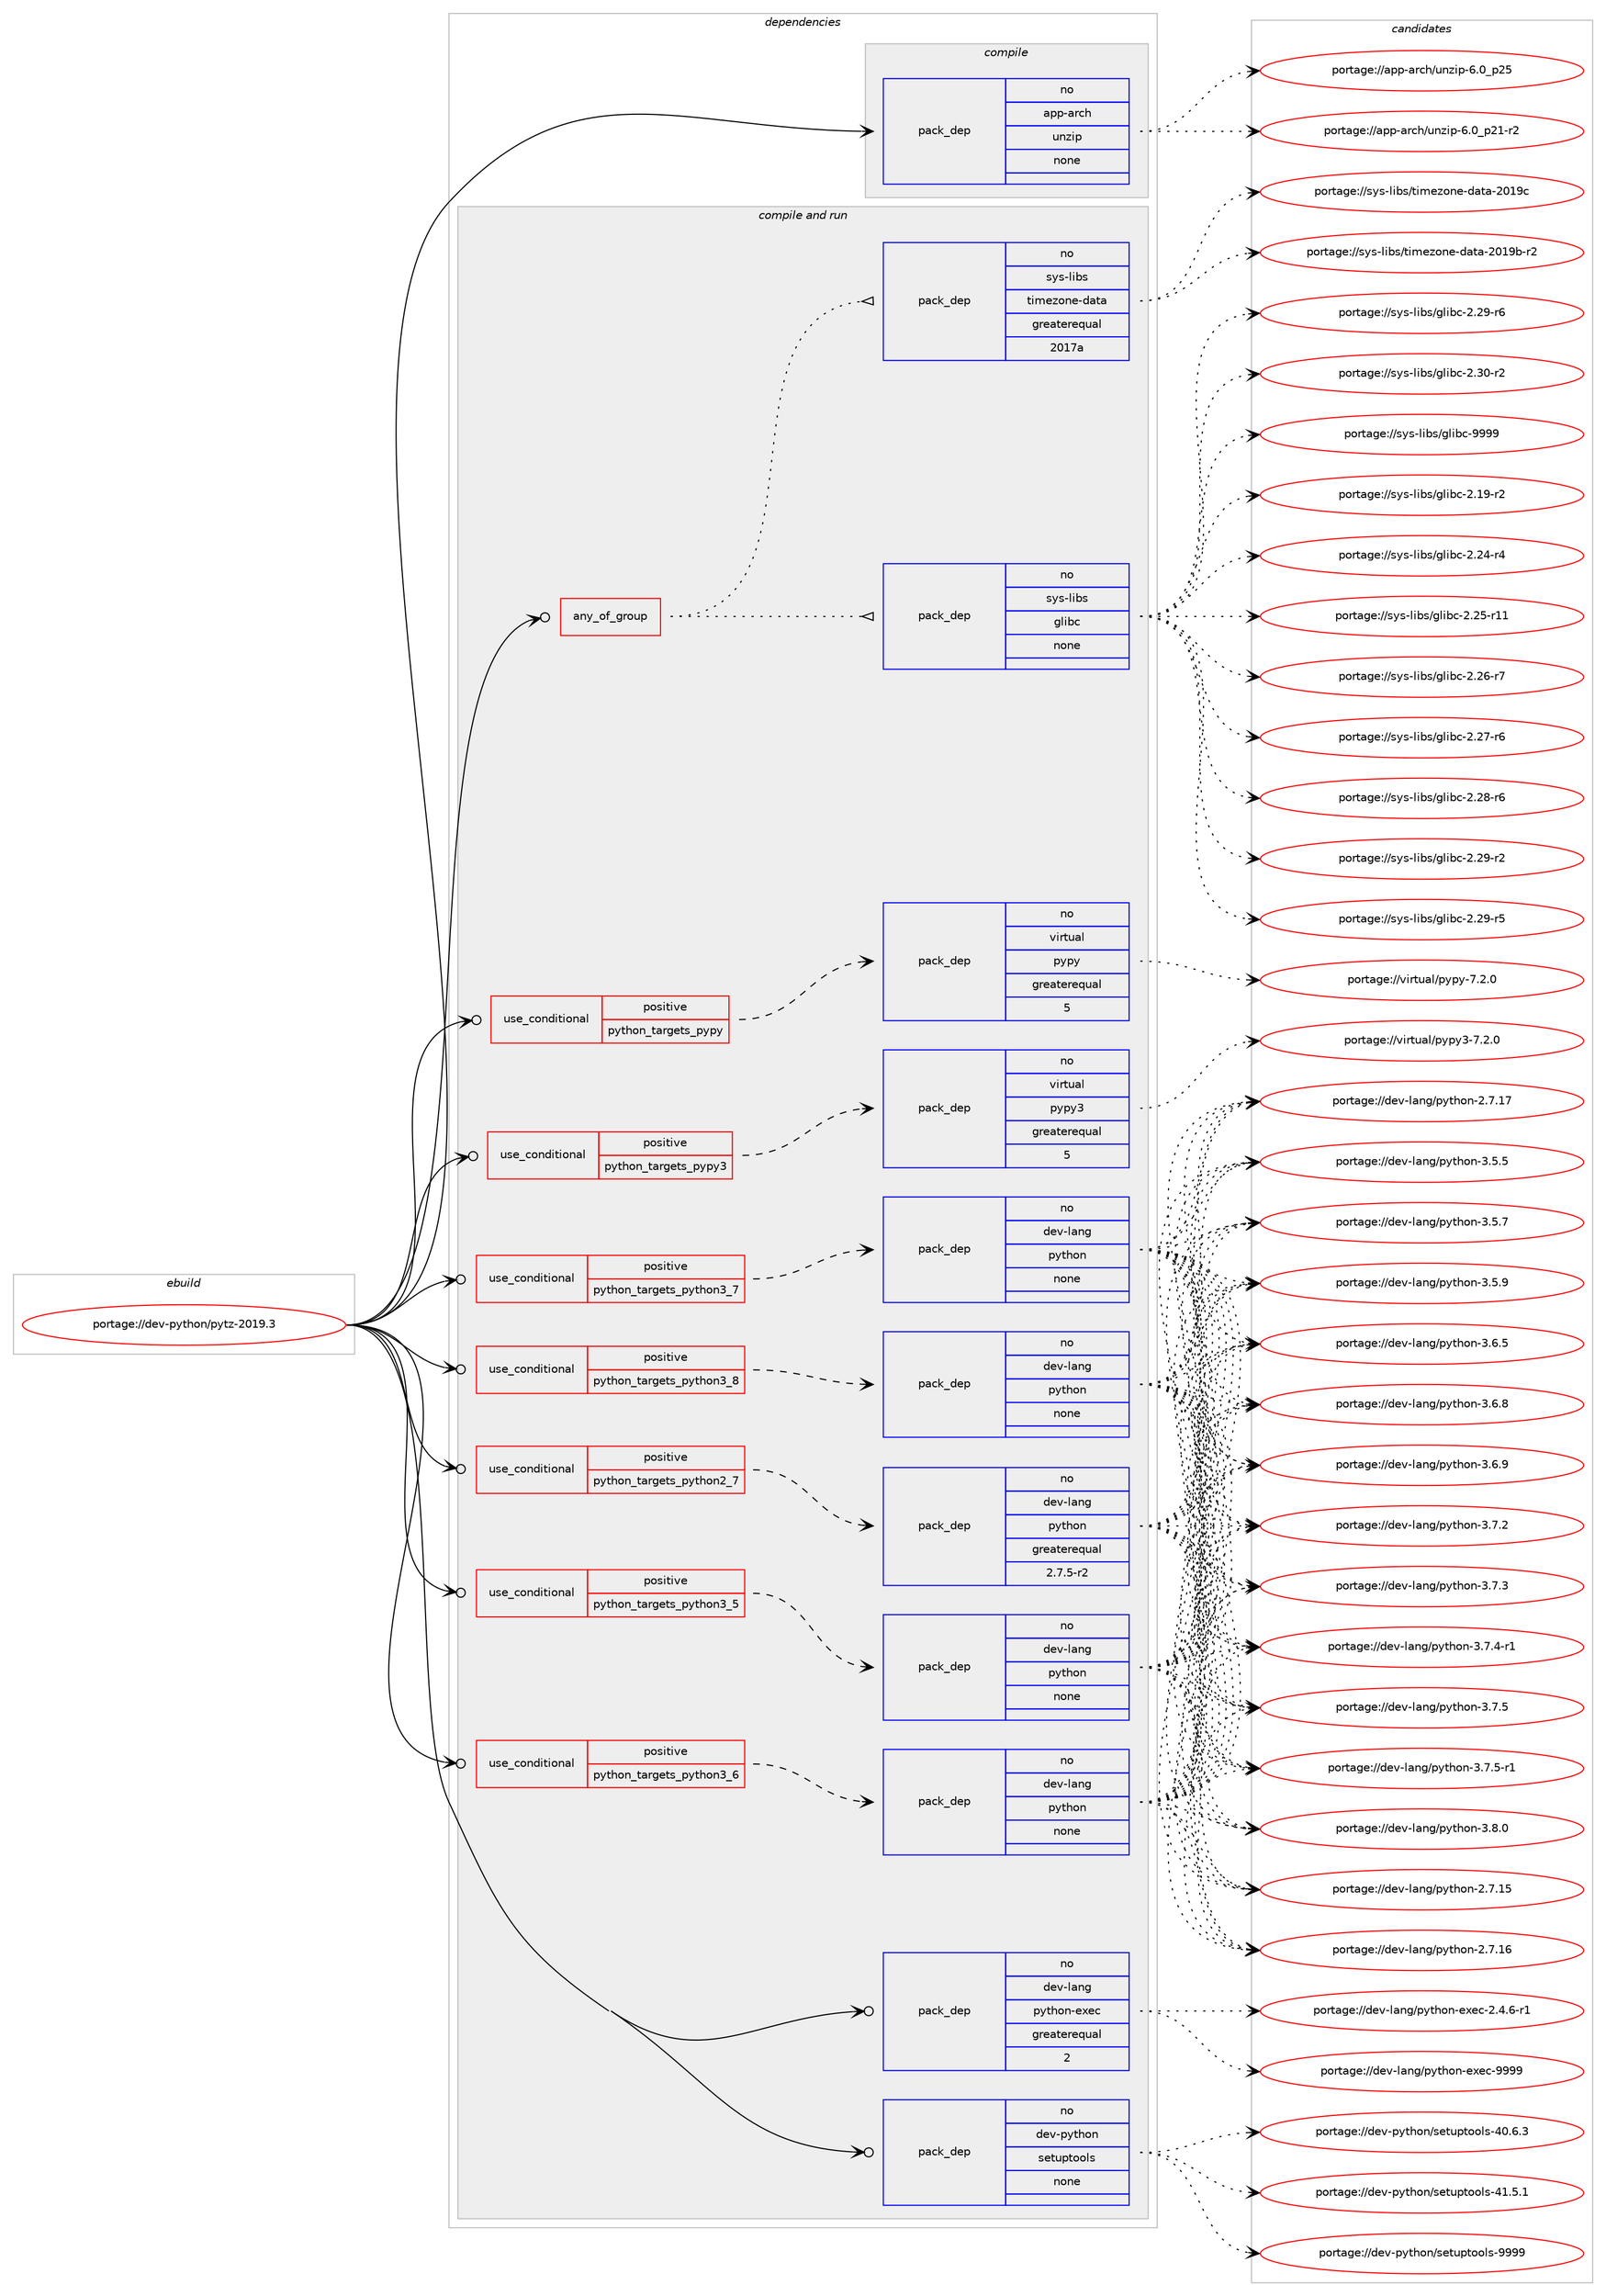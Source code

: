 digraph prolog {

# *************
# Graph options
# *************

newrank=true;
concentrate=true;
compound=true;
graph [rankdir=LR,fontname=Helvetica,fontsize=10,ranksep=1.5];#, ranksep=2.5, nodesep=0.2];
edge  [arrowhead=vee];
node  [fontname=Helvetica,fontsize=10];

# **********
# The ebuild
# **********

subgraph cluster_leftcol {
color=gray;
rank=same;
label=<<i>ebuild</i>>;
id [label="portage://dev-python/pytz-2019.3", color=red, width=4, href="../dev-python/pytz-2019.3.svg"];
}

# ****************
# The dependencies
# ****************

subgraph cluster_midcol {
color=gray;
label=<<i>dependencies</i>>;
subgraph cluster_compile {
fillcolor="#eeeeee";
style=filled;
label=<<i>compile</i>>;
subgraph pack127899 {
dependency168746 [label=<<TABLE BORDER="0" CELLBORDER="1" CELLSPACING="0" CELLPADDING="4" WIDTH="220"><TR><TD ROWSPAN="6" CELLPADDING="30">pack_dep</TD></TR><TR><TD WIDTH="110">no</TD></TR><TR><TD>app-arch</TD></TR><TR><TD>unzip</TD></TR><TR><TD>none</TD></TR><TR><TD></TD></TR></TABLE>>, shape=none, color=blue];
}
id:e -> dependency168746:w [weight=20,style="solid",arrowhead="vee"];
}
subgraph cluster_compileandrun {
fillcolor="#eeeeee";
style=filled;
label=<<i>compile and run</i>>;
subgraph any3326 {
dependency168747 [label=<<TABLE BORDER="0" CELLBORDER="1" CELLSPACING="0" CELLPADDING="4"><TR><TD CELLPADDING="10">any_of_group</TD></TR></TABLE>>, shape=none, color=red];subgraph pack127900 {
dependency168748 [label=<<TABLE BORDER="0" CELLBORDER="1" CELLSPACING="0" CELLPADDING="4" WIDTH="220"><TR><TD ROWSPAN="6" CELLPADDING="30">pack_dep</TD></TR><TR><TD WIDTH="110">no</TD></TR><TR><TD>sys-libs</TD></TR><TR><TD>timezone-data</TD></TR><TR><TD>greaterequal</TD></TR><TR><TD>2017a</TD></TR></TABLE>>, shape=none, color=blue];
}
dependency168747:e -> dependency168748:w [weight=20,style="dotted",arrowhead="oinv"];
subgraph pack127901 {
dependency168749 [label=<<TABLE BORDER="0" CELLBORDER="1" CELLSPACING="0" CELLPADDING="4" WIDTH="220"><TR><TD ROWSPAN="6" CELLPADDING="30">pack_dep</TD></TR><TR><TD WIDTH="110">no</TD></TR><TR><TD>sys-libs</TD></TR><TR><TD>glibc</TD></TR><TR><TD>none</TD></TR><TR><TD></TD></TR></TABLE>>, shape=none, color=blue];
}
dependency168747:e -> dependency168749:w [weight=20,style="dotted",arrowhead="oinv"];
}
id:e -> dependency168747:w [weight=20,style="solid",arrowhead="odotvee"];
subgraph cond37447 {
dependency168750 [label=<<TABLE BORDER="0" CELLBORDER="1" CELLSPACING="0" CELLPADDING="4"><TR><TD ROWSPAN="3" CELLPADDING="10">use_conditional</TD></TR><TR><TD>positive</TD></TR><TR><TD>python_targets_pypy</TD></TR></TABLE>>, shape=none, color=red];
subgraph pack127902 {
dependency168751 [label=<<TABLE BORDER="0" CELLBORDER="1" CELLSPACING="0" CELLPADDING="4" WIDTH="220"><TR><TD ROWSPAN="6" CELLPADDING="30">pack_dep</TD></TR><TR><TD WIDTH="110">no</TD></TR><TR><TD>virtual</TD></TR><TR><TD>pypy</TD></TR><TR><TD>greaterequal</TD></TR><TR><TD>5</TD></TR></TABLE>>, shape=none, color=blue];
}
dependency168750:e -> dependency168751:w [weight=20,style="dashed",arrowhead="vee"];
}
id:e -> dependency168750:w [weight=20,style="solid",arrowhead="odotvee"];
subgraph cond37448 {
dependency168752 [label=<<TABLE BORDER="0" CELLBORDER="1" CELLSPACING="0" CELLPADDING="4"><TR><TD ROWSPAN="3" CELLPADDING="10">use_conditional</TD></TR><TR><TD>positive</TD></TR><TR><TD>python_targets_pypy3</TD></TR></TABLE>>, shape=none, color=red];
subgraph pack127903 {
dependency168753 [label=<<TABLE BORDER="0" CELLBORDER="1" CELLSPACING="0" CELLPADDING="4" WIDTH="220"><TR><TD ROWSPAN="6" CELLPADDING="30">pack_dep</TD></TR><TR><TD WIDTH="110">no</TD></TR><TR><TD>virtual</TD></TR><TR><TD>pypy3</TD></TR><TR><TD>greaterequal</TD></TR><TR><TD>5</TD></TR></TABLE>>, shape=none, color=blue];
}
dependency168752:e -> dependency168753:w [weight=20,style="dashed",arrowhead="vee"];
}
id:e -> dependency168752:w [weight=20,style="solid",arrowhead="odotvee"];
subgraph cond37449 {
dependency168754 [label=<<TABLE BORDER="0" CELLBORDER="1" CELLSPACING="0" CELLPADDING="4"><TR><TD ROWSPAN="3" CELLPADDING="10">use_conditional</TD></TR><TR><TD>positive</TD></TR><TR><TD>python_targets_python2_7</TD></TR></TABLE>>, shape=none, color=red];
subgraph pack127904 {
dependency168755 [label=<<TABLE BORDER="0" CELLBORDER="1" CELLSPACING="0" CELLPADDING="4" WIDTH="220"><TR><TD ROWSPAN="6" CELLPADDING="30">pack_dep</TD></TR><TR><TD WIDTH="110">no</TD></TR><TR><TD>dev-lang</TD></TR><TR><TD>python</TD></TR><TR><TD>greaterequal</TD></TR><TR><TD>2.7.5-r2</TD></TR></TABLE>>, shape=none, color=blue];
}
dependency168754:e -> dependency168755:w [weight=20,style="dashed",arrowhead="vee"];
}
id:e -> dependency168754:w [weight=20,style="solid",arrowhead="odotvee"];
subgraph cond37450 {
dependency168756 [label=<<TABLE BORDER="0" CELLBORDER="1" CELLSPACING="0" CELLPADDING="4"><TR><TD ROWSPAN="3" CELLPADDING="10">use_conditional</TD></TR><TR><TD>positive</TD></TR><TR><TD>python_targets_python3_5</TD></TR></TABLE>>, shape=none, color=red];
subgraph pack127905 {
dependency168757 [label=<<TABLE BORDER="0" CELLBORDER="1" CELLSPACING="0" CELLPADDING="4" WIDTH="220"><TR><TD ROWSPAN="6" CELLPADDING="30">pack_dep</TD></TR><TR><TD WIDTH="110">no</TD></TR><TR><TD>dev-lang</TD></TR><TR><TD>python</TD></TR><TR><TD>none</TD></TR><TR><TD></TD></TR></TABLE>>, shape=none, color=blue];
}
dependency168756:e -> dependency168757:w [weight=20,style="dashed",arrowhead="vee"];
}
id:e -> dependency168756:w [weight=20,style="solid",arrowhead="odotvee"];
subgraph cond37451 {
dependency168758 [label=<<TABLE BORDER="0" CELLBORDER="1" CELLSPACING="0" CELLPADDING="4"><TR><TD ROWSPAN="3" CELLPADDING="10">use_conditional</TD></TR><TR><TD>positive</TD></TR><TR><TD>python_targets_python3_6</TD></TR></TABLE>>, shape=none, color=red];
subgraph pack127906 {
dependency168759 [label=<<TABLE BORDER="0" CELLBORDER="1" CELLSPACING="0" CELLPADDING="4" WIDTH="220"><TR><TD ROWSPAN="6" CELLPADDING="30">pack_dep</TD></TR><TR><TD WIDTH="110">no</TD></TR><TR><TD>dev-lang</TD></TR><TR><TD>python</TD></TR><TR><TD>none</TD></TR><TR><TD></TD></TR></TABLE>>, shape=none, color=blue];
}
dependency168758:e -> dependency168759:w [weight=20,style="dashed",arrowhead="vee"];
}
id:e -> dependency168758:w [weight=20,style="solid",arrowhead="odotvee"];
subgraph cond37452 {
dependency168760 [label=<<TABLE BORDER="0" CELLBORDER="1" CELLSPACING="0" CELLPADDING="4"><TR><TD ROWSPAN="3" CELLPADDING="10">use_conditional</TD></TR><TR><TD>positive</TD></TR><TR><TD>python_targets_python3_7</TD></TR></TABLE>>, shape=none, color=red];
subgraph pack127907 {
dependency168761 [label=<<TABLE BORDER="0" CELLBORDER="1" CELLSPACING="0" CELLPADDING="4" WIDTH="220"><TR><TD ROWSPAN="6" CELLPADDING="30">pack_dep</TD></TR><TR><TD WIDTH="110">no</TD></TR><TR><TD>dev-lang</TD></TR><TR><TD>python</TD></TR><TR><TD>none</TD></TR><TR><TD></TD></TR></TABLE>>, shape=none, color=blue];
}
dependency168760:e -> dependency168761:w [weight=20,style="dashed",arrowhead="vee"];
}
id:e -> dependency168760:w [weight=20,style="solid",arrowhead="odotvee"];
subgraph cond37453 {
dependency168762 [label=<<TABLE BORDER="0" CELLBORDER="1" CELLSPACING="0" CELLPADDING="4"><TR><TD ROWSPAN="3" CELLPADDING="10">use_conditional</TD></TR><TR><TD>positive</TD></TR><TR><TD>python_targets_python3_8</TD></TR></TABLE>>, shape=none, color=red];
subgraph pack127908 {
dependency168763 [label=<<TABLE BORDER="0" CELLBORDER="1" CELLSPACING="0" CELLPADDING="4" WIDTH="220"><TR><TD ROWSPAN="6" CELLPADDING="30">pack_dep</TD></TR><TR><TD WIDTH="110">no</TD></TR><TR><TD>dev-lang</TD></TR><TR><TD>python</TD></TR><TR><TD>none</TD></TR><TR><TD></TD></TR></TABLE>>, shape=none, color=blue];
}
dependency168762:e -> dependency168763:w [weight=20,style="dashed",arrowhead="vee"];
}
id:e -> dependency168762:w [weight=20,style="solid",arrowhead="odotvee"];
subgraph pack127909 {
dependency168764 [label=<<TABLE BORDER="0" CELLBORDER="1" CELLSPACING="0" CELLPADDING="4" WIDTH="220"><TR><TD ROWSPAN="6" CELLPADDING="30">pack_dep</TD></TR><TR><TD WIDTH="110">no</TD></TR><TR><TD>dev-lang</TD></TR><TR><TD>python-exec</TD></TR><TR><TD>greaterequal</TD></TR><TR><TD>2</TD></TR></TABLE>>, shape=none, color=blue];
}
id:e -> dependency168764:w [weight=20,style="solid",arrowhead="odotvee"];
subgraph pack127910 {
dependency168765 [label=<<TABLE BORDER="0" CELLBORDER="1" CELLSPACING="0" CELLPADDING="4" WIDTH="220"><TR><TD ROWSPAN="6" CELLPADDING="30">pack_dep</TD></TR><TR><TD WIDTH="110">no</TD></TR><TR><TD>dev-python</TD></TR><TR><TD>setuptools</TD></TR><TR><TD>none</TD></TR><TR><TD></TD></TR></TABLE>>, shape=none, color=blue];
}
id:e -> dependency168765:w [weight=20,style="solid",arrowhead="odotvee"];
}
subgraph cluster_run {
fillcolor="#eeeeee";
style=filled;
label=<<i>run</i>>;
}
}

# **************
# The candidates
# **************

subgraph cluster_choices {
rank=same;
color=gray;
label=<<i>candidates</i>>;

subgraph choice127899 {
color=black;
nodesep=1;
choiceportage9711211245971149910447117110122105112455446489511250494511450 [label="portage://app-arch/unzip-6.0_p21-r2", color=red, width=4,href="../app-arch/unzip-6.0_p21-r2.svg"];
choiceportage971121124597114991044711711012210511245544648951125053 [label="portage://app-arch/unzip-6.0_p25", color=red, width=4,href="../app-arch/unzip-6.0_p25.svg"];
dependency168746:e -> choiceportage9711211245971149910447117110122105112455446489511250494511450:w [style=dotted,weight="100"];
dependency168746:e -> choiceportage971121124597114991044711711012210511245544648951125053:w [style=dotted,weight="100"];
}
subgraph choice127900 {
color=black;
nodesep=1;
choiceportage1151211154510810598115471161051091011221111101014510097116974550484957984511450 [label="portage://sys-libs/timezone-data-2019b-r2", color=red, width=4,href="../sys-libs/timezone-data-2019b-r2.svg"];
choiceportage115121115451081059811547116105109101122111110101451009711697455048495799 [label="portage://sys-libs/timezone-data-2019c", color=red, width=4,href="../sys-libs/timezone-data-2019c.svg"];
dependency168748:e -> choiceportage1151211154510810598115471161051091011221111101014510097116974550484957984511450:w [style=dotted,weight="100"];
dependency168748:e -> choiceportage115121115451081059811547116105109101122111110101451009711697455048495799:w [style=dotted,weight="100"];
}
subgraph choice127901 {
color=black;
nodesep=1;
choiceportage115121115451081059811547103108105989945504649574511450 [label="portage://sys-libs/glibc-2.19-r2", color=red, width=4,href="../sys-libs/glibc-2.19-r2.svg"];
choiceportage115121115451081059811547103108105989945504650524511452 [label="portage://sys-libs/glibc-2.24-r4", color=red, width=4,href="../sys-libs/glibc-2.24-r4.svg"];
choiceportage11512111545108105981154710310810598994550465053451144949 [label="portage://sys-libs/glibc-2.25-r11", color=red, width=4,href="../sys-libs/glibc-2.25-r11.svg"];
choiceportage115121115451081059811547103108105989945504650544511455 [label="portage://sys-libs/glibc-2.26-r7", color=red, width=4,href="../sys-libs/glibc-2.26-r7.svg"];
choiceportage115121115451081059811547103108105989945504650554511454 [label="portage://sys-libs/glibc-2.27-r6", color=red, width=4,href="../sys-libs/glibc-2.27-r6.svg"];
choiceportage115121115451081059811547103108105989945504650564511454 [label="portage://sys-libs/glibc-2.28-r6", color=red, width=4,href="../sys-libs/glibc-2.28-r6.svg"];
choiceportage115121115451081059811547103108105989945504650574511450 [label="portage://sys-libs/glibc-2.29-r2", color=red, width=4,href="../sys-libs/glibc-2.29-r2.svg"];
choiceportage115121115451081059811547103108105989945504650574511453 [label="portage://sys-libs/glibc-2.29-r5", color=red, width=4,href="../sys-libs/glibc-2.29-r5.svg"];
choiceportage115121115451081059811547103108105989945504650574511454 [label="portage://sys-libs/glibc-2.29-r6", color=red, width=4,href="../sys-libs/glibc-2.29-r6.svg"];
choiceportage115121115451081059811547103108105989945504651484511450 [label="portage://sys-libs/glibc-2.30-r2", color=red, width=4,href="../sys-libs/glibc-2.30-r2.svg"];
choiceportage11512111545108105981154710310810598994557575757 [label="portage://sys-libs/glibc-9999", color=red, width=4,href="../sys-libs/glibc-9999.svg"];
dependency168749:e -> choiceportage115121115451081059811547103108105989945504649574511450:w [style=dotted,weight="100"];
dependency168749:e -> choiceportage115121115451081059811547103108105989945504650524511452:w [style=dotted,weight="100"];
dependency168749:e -> choiceportage11512111545108105981154710310810598994550465053451144949:w [style=dotted,weight="100"];
dependency168749:e -> choiceportage115121115451081059811547103108105989945504650544511455:w [style=dotted,weight="100"];
dependency168749:e -> choiceportage115121115451081059811547103108105989945504650554511454:w [style=dotted,weight="100"];
dependency168749:e -> choiceportage115121115451081059811547103108105989945504650564511454:w [style=dotted,weight="100"];
dependency168749:e -> choiceportage115121115451081059811547103108105989945504650574511450:w [style=dotted,weight="100"];
dependency168749:e -> choiceportage115121115451081059811547103108105989945504650574511453:w [style=dotted,weight="100"];
dependency168749:e -> choiceportage115121115451081059811547103108105989945504650574511454:w [style=dotted,weight="100"];
dependency168749:e -> choiceportage115121115451081059811547103108105989945504651484511450:w [style=dotted,weight="100"];
dependency168749:e -> choiceportage11512111545108105981154710310810598994557575757:w [style=dotted,weight="100"];
}
subgraph choice127902 {
color=black;
nodesep=1;
choiceportage1181051141161179710847112121112121455546504648 [label="portage://virtual/pypy-7.2.0", color=red, width=4,href="../virtual/pypy-7.2.0.svg"];
dependency168751:e -> choiceportage1181051141161179710847112121112121455546504648:w [style=dotted,weight="100"];
}
subgraph choice127903 {
color=black;
nodesep=1;
choiceportage118105114116117971084711212111212151455546504648 [label="portage://virtual/pypy3-7.2.0", color=red, width=4,href="../virtual/pypy3-7.2.0.svg"];
dependency168753:e -> choiceportage118105114116117971084711212111212151455546504648:w [style=dotted,weight="100"];
}
subgraph choice127904 {
color=black;
nodesep=1;
choiceportage10010111845108971101034711212111610411111045504655464953 [label="portage://dev-lang/python-2.7.15", color=red, width=4,href="../dev-lang/python-2.7.15.svg"];
choiceportage10010111845108971101034711212111610411111045504655464954 [label="portage://dev-lang/python-2.7.16", color=red, width=4,href="../dev-lang/python-2.7.16.svg"];
choiceportage10010111845108971101034711212111610411111045504655464955 [label="portage://dev-lang/python-2.7.17", color=red, width=4,href="../dev-lang/python-2.7.17.svg"];
choiceportage100101118451089711010347112121116104111110455146534653 [label="portage://dev-lang/python-3.5.5", color=red, width=4,href="../dev-lang/python-3.5.5.svg"];
choiceportage100101118451089711010347112121116104111110455146534655 [label="portage://dev-lang/python-3.5.7", color=red, width=4,href="../dev-lang/python-3.5.7.svg"];
choiceportage100101118451089711010347112121116104111110455146534657 [label="portage://dev-lang/python-3.5.9", color=red, width=4,href="../dev-lang/python-3.5.9.svg"];
choiceportage100101118451089711010347112121116104111110455146544653 [label="portage://dev-lang/python-3.6.5", color=red, width=4,href="../dev-lang/python-3.6.5.svg"];
choiceportage100101118451089711010347112121116104111110455146544656 [label="portage://dev-lang/python-3.6.8", color=red, width=4,href="../dev-lang/python-3.6.8.svg"];
choiceportage100101118451089711010347112121116104111110455146544657 [label="portage://dev-lang/python-3.6.9", color=red, width=4,href="../dev-lang/python-3.6.9.svg"];
choiceportage100101118451089711010347112121116104111110455146554650 [label="portage://dev-lang/python-3.7.2", color=red, width=4,href="../dev-lang/python-3.7.2.svg"];
choiceportage100101118451089711010347112121116104111110455146554651 [label="portage://dev-lang/python-3.7.3", color=red, width=4,href="../dev-lang/python-3.7.3.svg"];
choiceportage1001011184510897110103471121211161041111104551465546524511449 [label="portage://dev-lang/python-3.7.4-r1", color=red, width=4,href="../dev-lang/python-3.7.4-r1.svg"];
choiceportage100101118451089711010347112121116104111110455146554653 [label="portage://dev-lang/python-3.7.5", color=red, width=4,href="../dev-lang/python-3.7.5.svg"];
choiceportage1001011184510897110103471121211161041111104551465546534511449 [label="portage://dev-lang/python-3.7.5-r1", color=red, width=4,href="../dev-lang/python-3.7.5-r1.svg"];
choiceportage100101118451089711010347112121116104111110455146564648 [label="portage://dev-lang/python-3.8.0", color=red, width=4,href="../dev-lang/python-3.8.0.svg"];
dependency168755:e -> choiceportage10010111845108971101034711212111610411111045504655464953:w [style=dotted,weight="100"];
dependency168755:e -> choiceportage10010111845108971101034711212111610411111045504655464954:w [style=dotted,weight="100"];
dependency168755:e -> choiceportage10010111845108971101034711212111610411111045504655464955:w [style=dotted,weight="100"];
dependency168755:e -> choiceportage100101118451089711010347112121116104111110455146534653:w [style=dotted,weight="100"];
dependency168755:e -> choiceportage100101118451089711010347112121116104111110455146534655:w [style=dotted,weight="100"];
dependency168755:e -> choiceportage100101118451089711010347112121116104111110455146534657:w [style=dotted,weight="100"];
dependency168755:e -> choiceportage100101118451089711010347112121116104111110455146544653:w [style=dotted,weight="100"];
dependency168755:e -> choiceportage100101118451089711010347112121116104111110455146544656:w [style=dotted,weight="100"];
dependency168755:e -> choiceportage100101118451089711010347112121116104111110455146544657:w [style=dotted,weight="100"];
dependency168755:e -> choiceportage100101118451089711010347112121116104111110455146554650:w [style=dotted,weight="100"];
dependency168755:e -> choiceportage100101118451089711010347112121116104111110455146554651:w [style=dotted,weight="100"];
dependency168755:e -> choiceportage1001011184510897110103471121211161041111104551465546524511449:w [style=dotted,weight="100"];
dependency168755:e -> choiceportage100101118451089711010347112121116104111110455146554653:w [style=dotted,weight="100"];
dependency168755:e -> choiceportage1001011184510897110103471121211161041111104551465546534511449:w [style=dotted,weight="100"];
dependency168755:e -> choiceportage100101118451089711010347112121116104111110455146564648:w [style=dotted,weight="100"];
}
subgraph choice127905 {
color=black;
nodesep=1;
choiceportage10010111845108971101034711212111610411111045504655464953 [label="portage://dev-lang/python-2.7.15", color=red, width=4,href="../dev-lang/python-2.7.15.svg"];
choiceportage10010111845108971101034711212111610411111045504655464954 [label="portage://dev-lang/python-2.7.16", color=red, width=4,href="../dev-lang/python-2.7.16.svg"];
choiceportage10010111845108971101034711212111610411111045504655464955 [label="portage://dev-lang/python-2.7.17", color=red, width=4,href="../dev-lang/python-2.7.17.svg"];
choiceportage100101118451089711010347112121116104111110455146534653 [label="portage://dev-lang/python-3.5.5", color=red, width=4,href="../dev-lang/python-3.5.5.svg"];
choiceportage100101118451089711010347112121116104111110455146534655 [label="portage://dev-lang/python-3.5.7", color=red, width=4,href="../dev-lang/python-3.5.7.svg"];
choiceportage100101118451089711010347112121116104111110455146534657 [label="portage://dev-lang/python-3.5.9", color=red, width=4,href="../dev-lang/python-3.5.9.svg"];
choiceportage100101118451089711010347112121116104111110455146544653 [label="portage://dev-lang/python-3.6.5", color=red, width=4,href="../dev-lang/python-3.6.5.svg"];
choiceportage100101118451089711010347112121116104111110455146544656 [label="portage://dev-lang/python-3.6.8", color=red, width=4,href="../dev-lang/python-3.6.8.svg"];
choiceportage100101118451089711010347112121116104111110455146544657 [label="portage://dev-lang/python-3.6.9", color=red, width=4,href="../dev-lang/python-3.6.9.svg"];
choiceportage100101118451089711010347112121116104111110455146554650 [label="portage://dev-lang/python-3.7.2", color=red, width=4,href="../dev-lang/python-3.7.2.svg"];
choiceportage100101118451089711010347112121116104111110455146554651 [label="portage://dev-lang/python-3.7.3", color=red, width=4,href="../dev-lang/python-3.7.3.svg"];
choiceportage1001011184510897110103471121211161041111104551465546524511449 [label="portage://dev-lang/python-3.7.4-r1", color=red, width=4,href="../dev-lang/python-3.7.4-r1.svg"];
choiceportage100101118451089711010347112121116104111110455146554653 [label="portage://dev-lang/python-3.7.5", color=red, width=4,href="../dev-lang/python-3.7.5.svg"];
choiceportage1001011184510897110103471121211161041111104551465546534511449 [label="portage://dev-lang/python-3.7.5-r1", color=red, width=4,href="../dev-lang/python-3.7.5-r1.svg"];
choiceportage100101118451089711010347112121116104111110455146564648 [label="portage://dev-lang/python-3.8.0", color=red, width=4,href="../dev-lang/python-3.8.0.svg"];
dependency168757:e -> choiceportage10010111845108971101034711212111610411111045504655464953:w [style=dotted,weight="100"];
dependency168757:e -> choiceportage10010111845108971101034711212111610411111045504655464954:w [style=dotted,weight="100"];
dependency168757:e -> choiceportage10010111845108971101034711212111610411111045504655464955:w [style=dotted,weight="100"];
dependency168757:e -> choiceportage100101118451089711010347112121116104111110455146534653:w [style=dotted,weight="100"];
dependency168757:e -> choiceportage100101118451089711010347112121116104111110455146534655:w [style=dotted,weight="100"];
dependency168757:e -> choiceportage100101118451089711010347112121116104111110455146534657:w [style=dotted,weight="100"];
dependency168757:e -> choiceportage100101118451089711010347112121116104111110455146544653:w [style=dotted,weight="100"];
dependency168757:e -> choiceportage100101118451089711010347112121116104111110455146544656:w [style=dotted,weight="100"];
dependency168757:e -> choiceportage100101118451089711010347112121116104111110455146544657:w [style=dotted,weight="100"];
dependency168757:e -> choiceportage100101118451089711010347112121116104111110455146554650:w [style=dotted,weight="100"];
dependency168757:e -> choiceportage100101118451089711010347112121116104111110455146554651:w [style=dotted,weight="100"];
dependency168757:e -> choiceportage1001011184510897110103471121211161041111104551465546524511449:w [style=dotted,weight="100"];
dependency168757:e -> choiceportage100101118451089711010347112121116104111110455146554653:w [style=dotted,weight="100"];
dependency168757:e -> choiceportage1001011184510897110103471121211161041111104551465546534511449:w [style=dotted,weight="100"];
dependency168757:e -> choiceportage100101118451089711010347112121116104111110455146564648:w [style=dotted,weight="100"];
}
subgraph choice127906 {
color=black;
nodesep=1;
choiceportage10010111845108971101034711212111610411111045504655464953 [label="portage://dev-lang/python-2.7.15", color=red, width=4,href="../dev-lang/python-2.7.15.svg"];
choiceportage10010111845108971101034711212111610411111045504655464954 [label="portage://dev-lang/python-2.7.16", color=red, width=4,href="../dev-lang/python-2.7.16.svg"];
choiceportage10010111845108971101034711212111610411111045504655464955 [label="portage://dev-lang/python-2.7.17", color=red, width=4,href="../dev-lang/python-2.7.17.svg"];
choiceportage100101118451089711010347112121116104111110455146534653 [label="portage://dev-lang/python-3.5.5", color=red, width=4,href="../dev-lang/python-3.5.5.svg"];
choiceportage100101118451089711010347112121116104111110455146534655 [label="portage://dev-lang/python-3.5.7", color=red, width=4,href="../dev-lang/python-3.5.7.svg"];
choiceportage100101118451089711010347112121116104111110455146534657 [label="portage://dev-lang/python-3.5.9", color=red, width=4,href="../dev-lang/python-3.5.9.svg"];
choiceportage100101118451089711010347112121116104111110455146544653 [label="portage://dev-lang/python-3.6.5", color=red, width=4,href="../dev-lang/python-3.6.5.svg"];
choiceportage100101118451089711010347112121116104111110455146544656 [label="portage://dev-lang/python-3.6.8", color=red, width=4,href="../dev-lang/python-3.6.8.svg"];
choiceportage100101118451089711010347112121116104111110455146544657 [label="portage://dev-lang/python-3.6.9", color=red, width=4,href="../dev-lang/python-3.6.9.svg"];
choiceportage100101118451089711010347112121116104111110455146554650 [label="portage://dev-lang/python-3.7.2", color=red, width=4,href="../dev-lang/python-3.7.2.svg"];
choiceportage100101118451089711010347112121116104111110455146554651 [label="portage://dev-lang/python-3.7.3", color=red, width=4,href="../dev-lang/python-3.7.3.svg"];
choiceportage1001011184510897110103471121211161041111104551465546524511449 [label="portage://dev-lang/python-3.7.4-r1", color=red, width=4,href="../dev-lang/python-3.7.4-r1.svg"];
choiceportage100101118451089711010347112121116104111110455146554653 [label="portage://dev-lang/python-3.7.5", color=red, width=4,href="../dev-lang/python-3.7.5.svg"];
choiceportage1001011184510897110103471121211161041111104551465546534511449 [label="portage://dev-lang/python-3.7.5-r1", color=red, width=4,href="../dev-lang/python-3.7.5-r1.svg"];
choiceportage100101118451089711010347112121116104111110455146564648 [label="portage://dev-lang/python-3.8.0", color=red, width=4,href="../dev-lang/python-3.8.0.svg"];
dependency168759:e -> choiceportage10010111845108971101034711212111610411111045504655464953:w [style=dotted,weight="100"];
dependency168759:e -> choiceportage10010111845108971101034711212111610411111045504655464954:w [style=dotted,weight="100"];
dependency168759:e -> choiceportage10010111845108971101034711212111610411111045504655464955:w [style=dotted,weight="100"];
dependency168759:e -> choiceportage100101118451089711010347112121116104111110455146534653:w [style=dotted,weight="100"];
dependency168759:e -> choiceportage100101118451089711010347112121116104111110455146534655:w [style=dotted,weight="100"];
dependency168759:e -> choiceportage100101118451089711010347112121116104111110455146534657:w [style=dotted,weight="100"];
dependency168759:e -> choiceportage100101118451089711010347112121116104111110455146544653:w [style=dotted,weight="100"];
dependency168759:e -> choiceportage100101118451089711010347112121116104111110455146544656:w [style=dotted,weight="100"];
dependency168759:e -> choiceportage100101118451089711010347112121116104111110455146544657:w [style=dotted,weight="100"];
dependency168759:e -> choiceportage100101118451089711010347112121116104111110455146554650:w [style=dotted,weight="100"];
dependency168759:e -> choiceportage100101118451089711010347112121116104111110455146554651:w [style=dotted,weight="100"];
dependency168759:e -> choiceportage1001011184510897110103471121211161041111104551465546524511449:w [style=dotted,weight="100"];
dependency168759:e -> choiceportage100101118451089711010347112121116104111110455146554653:w [style=dotted,weight="100"];
dependency168759:e -> choiceportage1001011184510897110103471121211161041111104551465546534511449:w [style=dotted,weight="100"];
dependency168759:e -> choiceportage100101118451089711010347112121116104111110455146564648:w [style=dotted,weight="100"];
}
subgraph choice127907 {
color=black;
nodesep=1;
choiceportage10010111845108971101034711212111610411111045504655464953 [label="portage://dev-lang/python-2.7.15", color=red, width=4,href="../dev-lang/python-2.7.15.svg"];
choiceportage10010111845108971101034711212111610411111045504655464954 [label="portage://dev-lang/python-2.7.16", color=red, width=4,href="../dev-lang/python-2.7.16.svg"];
choiceportage10010111845108971101034711212111610411111045504655464955 [label="portage://dev-lang/python-2.7.17", color=red, width=4,href="../dev-lang/python-2.7.17.svg"];
choiceportage100101118451089711010347112121116104111110455146534653 [label="portage://dev-lang/python-3.5.5", color=red, width=4,href="../dev-lang/python-3.5.5.svg"];
choiceportage100101118451089711010347112121116104111110455146534655 [label="portage://dev-lang/python-3.5.7", color=red, width=4,href="../dev-lang/python-3.5.7.svg"];
choiceportage100101118451089711010347112121116104111110455146534657 [label="portage://dev-lang/python-3.5.9", color=red, width=4,href="../dev-lang/python-3.5.9.svg"];
choiceportage100101118451089711010347112121116104111110455146544653 [label="portage://dev-lang/python-3.6.5", color=red, width=4,href="../dev-lang/python-3.6.5.svg"];
choiceportage100101118451089711010347112121116104111110455146544656 [label="portage://dev-lang/python-3.6.8", color=red, width=4,href="../dev-lang/python-3.6.8.svg"];
choiceportage100101118451089711010347112121116104111110455146544657 [label="portage://dev-lang/python-3.6.9", color=red, width=4,href="../dev-lang/python-3.6.9.svg"];
choiceportage100101118451089711010347112121116104111110455146554650 [label="portage://dev-lang/python-3.7.2", color=red, width=4,href="../dev-lang/python-3.7.2.svg"];
choiceportage100101118451089711010347112121116104111110455146554651 [label="portage://dev-lang/python-3.7.3", color=red, width=4,href="../dev-lang/python-3.7.3.svg"];
choiceportage1001011184510897110103471121211161041111104551465546524511449 [label="portage://dev-lang/python-3.7.4-r1", color=red, width=4,href="../dev-lang/python-3.7.4-r1.svg"];
choiceportage100101118451089711010347112121116104111110455146554653 [label="portage://dev-lang/python-3.7.5", color=red, width=4,href="../dev-lang/python-3.7.5.svg"];
choiceportage1001011184510897110103471121211161041111104551465546534511449 [label="portage://dev-lang/python-3.7.5-r1", color=red, width=4,href="../dev-lang/python-3.7.5-r1.svg"];
choiceportage100101118451089711010347112121116104111110455146564648 [label="portage://dev-lang/python-3.8.0", color=red, width=4,href="../dev-lang/python-3.8.0.svg"];
dependency168761:e -> choiceportage10010111845108971101034711212111610411111045504655464953:w [style=dotted,weight="100"];
dependency168761:e -> choiceportage10010111845108971101034711212111610411111045504655464954:w [style=dotted,weight="100"];
dependency168761:e -> choiceportage10010111845108971101034711212111610411111045504655464955:w [style=dotted,weight="100"];
dependency168761:e -> choiceportage100101118451089711010347112121116104111110455146534653:w [style=dotted,weight="100"];
dependency168761:e -> choiceportage100101118451089711010347112121116104111110455146534655:w [style=dotted,weight="100"];
dependency168761:e -> choiceportage100101118451089711010347112121116104111110455146534657:w [style=dotted,weight="100"];
dependency168761:e -> choiceportage100101118451089711010347112121116104111110455146544653:w [style=dotted,weight="100"];
dependency168761:e -> choiceportage100101118451089711010347112121116104111110455146544656:w [style=dotted,weight="100"];
dependency168761:e -> choiceportage100101118451089711010347112121116104111110455146544657:w [style=dotted,weight="100"];
dependency168761:e -> choiceportage100101118451089711010347112121116104111110455146554650:w [style=dotted,weight="100"];
dependency168761:e -> choiceportage100101118451089711010347112121116104111110455146554651:w [style=dotted,weight="100"];
dependency168761:e -> choiceportage1001011184510897110103471121211161041111104551465546524511449:w [style=dotted,weight="100"];
dependency168761:e -> choiceportage100101118451089711010347112121116104111110455146554653:w [style=dotted,weight="100"];
dependency168761:e -> choiceportage1001011184510897110103471121211161041111104551465546534511449:w [style=dotted,weight="100"];
dependency168761:e -> choiceportage100101118451089711010347112121116104111110455146564648:w [style=dotted,weight="100"];
}
subgraph choice127908 {
color=black;
nodesep=1;
choiceportage10010111845108971101034711212111610411111045504655464953 [label="portage://dev-lang/python-2.7.15", color=red, width=4,href="../dev-lang/python-2.7.15.svg"];
choiceportage10010111845108971101034711212111610411111045504655464954 [label="portage://dev-lang/python-2.7.16", color=red, width=4,href="../dev-lang/python-2.7.16.svg"];
choiceportage10010111845108971101034711212111610411111045504655464955 [label="portage://dev-lang/python-2.7.17", color=red, width=4,href="../dev-lang/python-2.7.17.svg"];
choiceportage100101118451089711010347112121116104111110455146534653 [label="portage://dev-lang/python-3.5.5", color=red, width=4,href="../dev-lang/python-3.5.5.svg"];
choiceportage100101118451089711010347112121116104111110455146534655 [label="portage://dev-lang/python-3.5.7", color=red, width=4,href="../dev-lang/python-3.5.7.svg"];
choiceportage100101118451089711010347112121116104111110455146534657 [label="portage://dev-lang/python-3.5.9", color=red, width=4,href="../dev-lang/python-3.5.9.svg"];
choiceportage100101118451089711010347112121116104111110455146544653 [label="portage://dev-lang/python-3.6.5", color=red, width=4,href="../dev-lang/python-3.6.5.svg"];
choiceportage100101118451089711010347112121116104111110455146544656 [label="portage://dev-lang/python-3.6.8", color=red, width=4,href="../dev-lang/python-3.6.8.svg"];
choiceportage100101118451089711010347112121116104111110455146544657 [label="portage://dev-lang/python-3.6.9", color=red, width=4,href="../dev-lang/python-3.6.9.svg"];
choiceportage100101118451089711010347112121116104111110455146554650 [label="portage://dev-lang/python-3.7.2", color=red, width=4,href="../dev-lang/python-3.7.2.svg"];
choiceportage100101118451089711010347112121116104111110455146554651 [label="portage://dev-lang/python-3.7.3", color=red, width=4,href="../dev-lang/python-3.7.3.svg"];
choiceportage1001011184510897110103471121211161041111104551465546524511449 [label="portage://dev-lang/python-3.7.4-r1", color=red, width=4,href="../dev-lang/python-3.7.4-r1.svg"];
choiceportage100101118451089711010347112121116104111110455146554653 [label="portage://dev-lang/python-3.7.5", color=red, width=4,href="../dev-lang/python-3.7.5.svg"];
choiceportage1001011184510897110103471121211161041111104551465546534511449 [label="portage://dev-lang/python-3.7.5-r1", color=red, width=4,href="../dev-lang/python-3.7.5-r1.svg"];
choiceportage100101118451089711010347112121116104111110455146564648 [label="portage://dev-lang/python-3.8.0", color=red, width=4,href="../dev-lang/python-3.8.0.svg"];
dependency168763:e -> choiceportage10010111845108971101034711212111610411111045504655464953:w [style=dotted,weight="100"];
dependency168763:e -> choiceportage10010111845108971101034711212111610411111045504655464954:w [style=dotted,weight="100"];
dependency168763:e -> choiceportage10010111845108971101034711212111610411111045504655464955:w [style=dotted,weight="100"];
dependency168763:e -> choiceportage100101118451089711010347112121116104111110455146534653:w [style=dotted,weight="100"];
dependency168763:e -> choiceportage100101118451089711010347112121116104111110455146534655:w [style=dotted,weight="100"];
dependency168763:e -> choiceportage100101118451089711010347112121116104111110455146534657:w [style=dotted,weight="100"];
dependency168763:e -> choiceportage100101118451089711010347112121116104111110455146544653:w [style=dotted,weight="100"];
dependency168763:e -> choiceportage100101118451089711010347112121116104111110455146544656:w [style=dotted,weight="100"];
dependency168763:e -> choiceportage100101118451089711010347112121116104111110455146544657:w [style=dotted,weight="100"];
dependency168763:e -> choiceportage100101118451089711010347112121116104111110455146554650:w [style=dotted,weight="100"];
dependency168763:e -> choiceportage100101118451089711010347112121116104111110455146554651:w [style=dotted,weight="100"];
dependency168763:e -> choiceportage1001011184510897110103471121211161041111104551465546524511449:w [style=dotted,weight="100"];
dependency168763:e -> choiceportage100101118451089711010347112121116104111110455146554653:w [style=dotted,weight="100"];
dependency168763:e -> choiceportage1001011184510897110103471121211161041111104551465546534511449:w [style=dotted,weight="100"];
dependency168763:e -> choiceportage100101118451089711010347112121116104111110455146564648:w [style=dotted,weight="100"];
}
subgraph choice127909 {
color=black;
nodesep=1;
choiceportage10010111845108971101034711212111610411111045101120101994550465246544511449 [label="portage://dev-lang/python-exec-2.4.6-r1", color=red, width=4,href="../dev-lang/python-exec-2.4.6-r1.svg"];
choiceportage10010111845108971101034711212111610411111045101120101994557575757 [label="portage://dev-lang/python-exec-9999", color=red, width=4,href="../dev-lang/python-exec-9999.svg"];
dependency168764:e -> choiceportage10010111845108971101034711212111610411111045101120101994550465246544511449:w [style=dotted,weight="100"];
dependency168764:e -> choiceportage10010111845108971101034711212111610411111045101120101994557575757:w [style=dotted,weight="100"];
}
subgraph choice127910 {
color=black;
nodesep=1;
choiceportage100101118451121211161041111104711510111611711211611111110811545524846544651 [label="portage://dev-python/setuptools-40.6.3", color=red, width=4,href="../dev-python/setuptools-40.6.3.svg"];
choiceportage100101118451121211161041111104711510111611711211611111110811545524946534649 [label="portage://dev-python/setuptools-41.5.1", color=red, width=4,href="../dev-python/setuptools-41.5.1.svg"];
choiceportage10010111845112121116104111110471151011161171121161111111081154557575757 [label="portage://dev-python/setuptools-9999", color=red, width=4,href="../dev-python/setuptools-9999.svg"];
dependency168765:e -> choiceportage100101118451121211161041111104711510111611711211611111110811545524846544651:w [style=dotted,weight="100"];
dependency168765:e -> choiceportage100101118451121211161041111104711510111611711211611111110811545524946534649:w [style=dotted,weight="100"];
dependency168765:e -> choiceportage10010111845112121116104111110471151011161171121161111111081154557575757:w [style=dotted,weight="100"];
}
}

}

